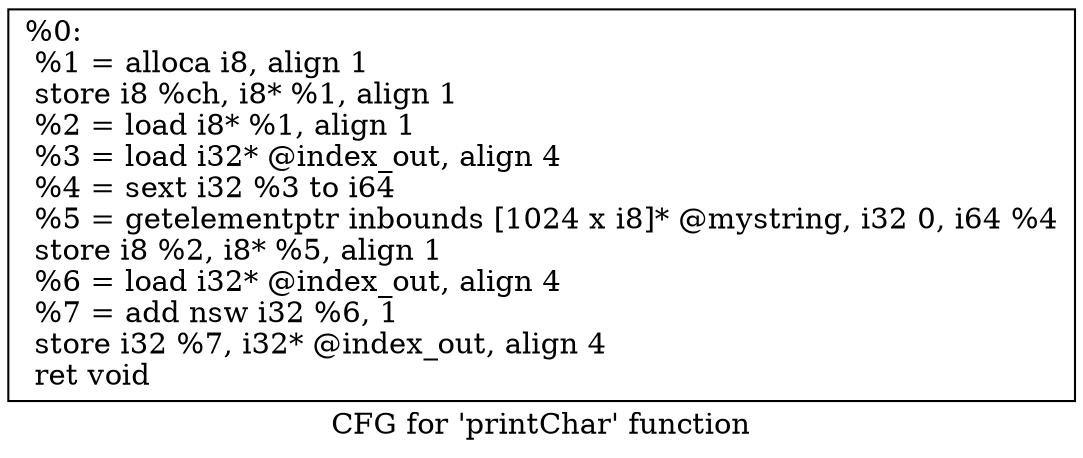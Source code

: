 digraph "CFG for 'printChar' function" {
	label="CFG for 'printChar' function";

	Node0x2bd4a90 [shape=record,label="{%0:\l  %1 = alloca i8, align 1\l  store i8 %ch, i8* %1, align 1\l  %2 = load i8* %1, align 1\l  %3 = load i32* @index_out, align 4\l  %4 = sext i32 %3 to i64\l  %5 = getelementptr inbounds [1024 x i8]* @mystring, i32 0, i64 %4\l  store i8 %2, i8* %5, align 1\l  %6 = load i32* @index_out, align 4\l  %7 = add nsw i32 %6, 1\l  store i32 %7, i32* @index_out, align 4\l  ret void\l}"];
}
